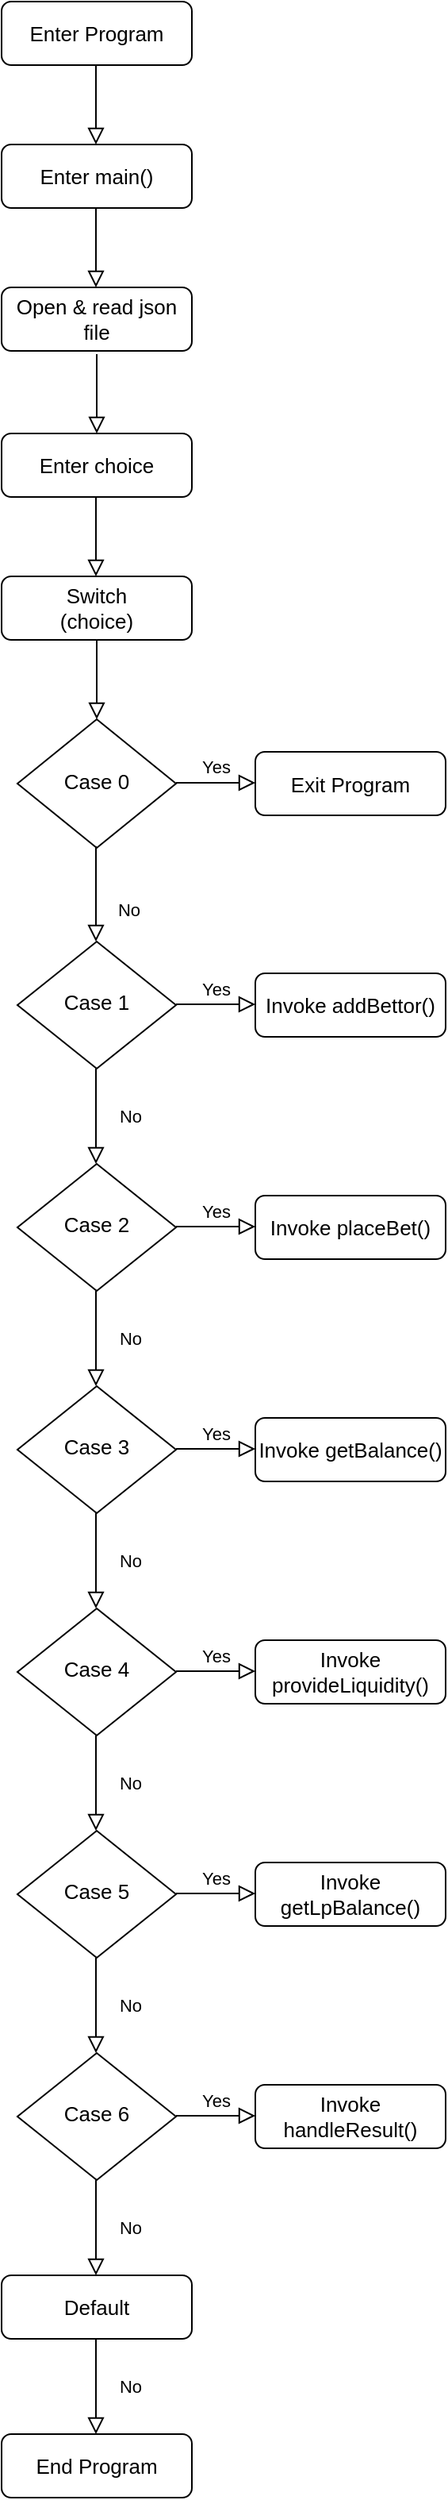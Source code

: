 <mxfile version="14.8.2" type="github">
  <diagram id="C5RBs43oDa-KdzZeNtuy" name="Page-1">
    <mxGraphModel dx="803" dy="2803" grid="1" gridSize="10" guides="1" tooltips="1" connect="1" arrows="1" fold="1" page="1" pageScale="1" pageWidth="827" pageHeight="1169" math="0" shadow="0">
      <root>
        <mxCell id="WIyWlLk6GJQsqaUBKTNV-0" />
        <mxCell id="WIyWlLk6GJQsqaUBKTNV-1" parent="WIyWlLk6GJQsqaUBKTNV-0" />
        <mxCell id="WIyWlLk6GJQsqaUBKTNV-2" value="" style="rounded=0;html=1;jettySize=auto;orthogonalLoop=1;fontSize=11;endArrow=block;endFill=0;endSize=8;strokeWidth=1;shadow=0;labelBackgroundColor=none;edgeStyle=orthogonalEdgeStyle;" parent="WIyWlLk6GJQsqaUBKTNV-1" source="WIyWlLk6GJQsqaUBKTNV-3" target="WIyWlLk6GJQsqaUBKTNV-6" edge="1">
          <mxGeometry relative="1" as="geometry" />
        </mxCell>
        <mxCell id="WIyWlLk6GJQsqaUBKTNV-3" value="&lt;font style=&quot;font-size: 13px&quot;&gt;Switch&lt;br&gt;(choice)&lt;/font&gt;" style="rounded=1;whiteSpace=wrap;html=1;fontSize=12;glass=0;strokeWidth=1;shadow=0;" parent="WIyWlLk6GJQsqaUBKTNV-1" vertex="1">
          <mxGeometry x="160" y="-1830" width="120" height="40" as="geometry" />
        </mxCell>
        <mxCell id="WIyWlLk6GJQsqaUBKTNV-6" value="&lt;font style=&quot;font-size: 13px&quot;&gt;Case 0&lt;/font&gt;" style="rhombus;whiteSpace=wrap;html=1;shadow=0;fontFamily=Helvetica;fontSize=12;align=center;strokeWidth=1;spacing=6;spacingTop=-4;" parent="WIyWlLk6GJQsqaUBKTNV-1" vertex="1">
          <mxGeometry x="170" y="-1740" width="100" height="81" as="geometry" />
        </mxCell>
        <mxCell id="WIyWlLk6GJQsqaUBKTNV-7" value="&lt;font style=&quot;font-size: 13px&quot;&gt;Exit Program&lt;/font&gt;" style="rounded=1;whiteSpace=wrap;html=1;fontSize=12;glass=0;strokeWidth=1;shadow=0;" parent="WIyWlLk6GJQsqaUBKTNV-1" vertex="1">
          <mxGeometry x="320" y="-1719.5" width="120" height="40" as="geometry" />
        </mxCell>
        <mxCell id="WIyWlLk6GJQsqaUBKTNV-10" value="&lt;font style=&quot;font-size: 13px&quot;&gt;Case 1&lt;/font&gt;" style="rhombus;whiteSpace=wrap;html=1;shadow=0;fontFamily=Helvetica;fontSize=12;align=center;strokeWidth=1;spacing=6;spacingTop=-4;" parent="WIyWlLk6GJQsqaUBKTNV-1" vertex="1">
          <mxGeometry x="170" y="-1600" width="100" height="80" as="geometry" />
        </mxCell>
        <mxCell id="WIyWlLk6GJQsqaUBKTNV-11" value="&lt;span style=&quot;font-size: 13px&quot;&gt;Default&lt;/span&gt;" style="rounded=1;whiteSpace=wrap;html=1;fontSize=12;glass=0;strokeWidth=1;shadow=0;" parent="WIyWlLk6GJQsqaUBKTNV-1" vertex="1">
          <mxGeometry x="160" y="-760" width="120" height="40" as="geometry" />
        </mxCell>
        <mxCell id="WIyWlLk6GJQsqaUBKTNV-12" value="&lt;font style=&quot;font-size: 13px&quot;&gt;Invoke addBettor()&lt;/font&gt;" style="rounded=1;whiteSpace=wrap;html=1;fontSize=12;glass=0;strokeWidth=1;shadow=0;" parent="WIyWlLk6GJQsqaUBKTNV-1" vertex="1">
          <mxGeometry x="320" y="-1580" width="120" height="40" as="geometry" />
        </mxCell>
        <mxCell id="14BzKTtDmi_PYct_4-pI-0" value="&lt;font style=&quot;font-size: 13px&quot;&gt;Enter choice&lt;/font&gt;" style="rounded=1;whiteSpace=wrap;html=1;fontSize=12;glass=0;strokeWidth=1;shadow=0;" vertex="1" parent="WIyWlLk6GJQsqaUBKTNV-1">
          <mxGeometry x="160" y="-1920" width="120" height="40" as="geometry" />
        </mxCell>
        <mxCell id="14BzKTtDmi_PYct_4-pI-3" value="&lt;font style=&quot;font-size: 13px&quot;&gt;Enter Program&lt;/font&gt;" style="rounded=1;whiteSpace=wrap;html=1;fontSize=12;glass=0;strokeWidth=1;shadow=0;" vertex="1" parent="WIyWlLk6GJQsqaUBKTNV-1">
          <mxGeometry x="160" y="-2192" width="120" height="40" as="geometry" />
        </mxCell>
        <mxCell id="14BzKTtDmi_PYct_4-pI-6" value="" style="rounded=0;html=1;jettySize=auto;orthogonalLoop=1;fontSize=11;endArrow=block;endFill=0;endSize=8;strokeWidth=1;shadow=0;labelBackgroundColor=none;edgeStyle=orthogonalEdgeStyle;" edge="1" parent="WIyWlLk6GJQsqaUBKTNV-1">
          <mxGeometry relative="1" as="geometry">
            <mxPoint x="219.5" y="-1880" as="sourcePoint" />
            <mxPoint x="219.5" y="-1830" as="targetPoint" />
          </mxGeometry>
        </mxCell>
        <mxCell id="14BzKTtDmi_PYct_4-pI-8" value="&lt;font style=&quot;font-size: 13px&quot;&gt;Case 2&lt;/font&gt;" style="rhombus;whiteSpace=wrap;html=1;shadow=0;fontFamily=Helvetica;fontSize=12;align=center;strokeWidth=1;spacing=6;spacingTop=-4;" vertex="1" parent="WIyWlLk6GJQsqaUBKTNV-1">
          <mxGeometry x="170" y="-1460" width="100" height="80" as="geometry" />
        </mxCell>
        <mxCell id="14BzKTtDmi_PYct_4-pI-9" value="&lt;font style=&quot;font-size: 13px&quot;&gt;Case 3&lt;/font&gt;" style="rhombus;whiteSpace=wrap;html=1;shadow=0;fontFamily=Helvetica;fontSize=12;align=center;strokeWidth=1;spacing=6;spacingTop=-4;" vertex="1" parent="WIyWlLk6GJQsqaUBKTNV-1">
          <mxGeometry x="170" y="-1320" width="100" height="80" as="geometry" />
        </mxCell>
        <mxCell id="14BzKTtDmi_PYct_4-pI-11" value="&lt;font style=&quot;font-size: 13px&quot;&gt;Case 4&lt;/font&gt;" style="rhombus;whiteSpace=wrap;html=1;shadow=0;fontFamily=Helvetica;fontSize=12;align=center;strokeWidth=1;spacing=6;spacingTop=-4;" vertex="1" parent="WIyWlLk6GJQsqaUBKTNV-1">
          <mxGeometry x="170" y="-1180" width="100" height="80" as="geometry" />
        </mxCell>
        <mxCell id="14BzKTtDmi_PYct_4-pI-12" value="&lt;font style=&quot;font-size: 13px&quot;&gt;Case 5&lt;/font&gt;" style="rhombus;whiteSpace=wrap;html=1;shadow=0;fontFamily=Helvetica;fontSize=12;align=center;strokeWidth=1;spacing=6;spacingTop=-4;" vertex="1" parent="WIyWlLk6GJQsqaUBKTNV-1">
          <mxGeometry x="170" y="-1040" width="100" height="80" as="geometry" />
        </mxCell>
        <mxCell id="14BzKTtDmi_PYct_4-pI-27" value="Yes" style="edgeStyle=orthogonalEdgeStyle;rounded=0;html=1;jettySize=auto;orthogonalLoop=1;fontSize=11;endArrow=block;endFill=0;endSize=8;strokeWidth=1;shadow=0;labelBackgroundColor=none;" edge="1" parent="WIyWlLk6GJQsqaUBKTNV-1">
          <mxGeometry y="10" relative="1" as="geometry">
            <mxPoint as="offset" />
            <mxPoint x="270" y="-1700" as="sourcePoint" />
            <mxPoint x="320" y="-1700" as="targetPoint" />
          </mxGeometry>
        </mxCell>
        <mxCell id="14BzKTtDmi_PYct_4-pI-31" value="Yes" style="edgeStyle=orthogonalEdgeStyle;rounded=0;html=1;jettySize=auto;orthogonalLoop=1;fontSize=11;endArrow=block;endFill=0;endSize=8;strokeWidth=1;shadow=0;labelBackgroundColor=none;" edge="1" parent="WIyWlLk6GJQsqaUBKTNV-1">
          <mxGeometry y="10" relative="1" as="geometry">
            <mxPoint as="offset" />
            <mxPoint x="270" y="-1560.5" as="sourcePoint" />
            <mxPoint x="320" y="-1560.5" as="targetPoint" />
          </mxGeometry>
        </mxCell>
        <mxCell id="14BzKTtDmi_PYct_4-pI-33" value="No" style="rounded=0;html=1;jettySize=auto;orthogonalLoop=1;fontSize=11;endArrow=block;endFill=0;endSize=8;strokeWidth=1;shadow=0;labelBackgroundColor=none;edgeStyle=orthogonalEdgeStyle;" edge="1" parent="WIyWlLk6GJQsqaUBKTNV-1">
          <mxGeometry x="0.333" y="20" relative="1" as="geometry">
            <mxPoint as="offset" />
            <mxPoint x="219.5" y="-1660" as="sourcePoint" />
            <mxPoint x="219.5" y="-1600" as="targetPoint" />
          </mxGeometry>
        </mxCell>
        <mxCell id="14BzKTtDmi_PYct_4-pI-34" value="No" style="rounded=0;html=1;jettySize=auto;orthogonalLoop=1;fontSize=11;endArrow=block;endFill=0;endSize=8;strokeWidth=1;shadow=0;labelBackgroundColor=none;edgeStyle=orthogonalEdgeStyle;" edge="1" parent="WIyWlLk6GJQsqaUBKTNV-1">
          <mxGeometry y="21" relative="1" as="geometry">
            <mxPoint as="offset" />
            <mxPoint x="219.5" y="-960" as="sourcePoint" />
            <mxPoint x="219.5" y="-900" as="targetPoint" />
          </mxGeometry>
        </mxCell>
        <mxCell id="14BzKTtDmi_PYct_4-pI-36" value="No" style="rounded=0;html=1;jettySize=auto;orthogonalLoop=1;fontSize=11;endArrow=block;endFill=0;endSize=8;strokeWidth=1;shadow=0;labelBackgroundColor=none;edgeStyle=orthogonalEdgeStyle;" edge="1" parent="WIyWlLk6GJQsqaUBKTNV-1">
          <mxGeometry y="21" relative="1" as="geometry">
            <mxPoint as="offset" />
            <mxPoint x="219.5" y="-1100" as="sourcePoint" />
            <mxPoint x="219.5" y="-1040" as="targetPoint" />
            <Array as="points">
              <mxPoint x="220" y="-1060" />
              <mxPoint x="220" y="-1060" />
            </Array>
          </mxGeometry>
        </mxCell>
        <mxCell id="14BzKTtDmi_PYct_4-pI-41" value="No" style="rounded=0;html=1;jettySize=auto;orthogonalLoop=1;fontSize=11;endArrow=block;endFill=0;endSize=8;strokeWidth=1;shadow=0;labelBackgroundColor=none;edgeStyle=orthogonalEdgeStyle;" edge="1" parent="WIyWlLk6GJQsqaUBKTNV-1">
          <mxGeometry y="21" relative="1" as="geometry">
            <mxPoint as="offset" />
            <mxPoint x="219.5" y="-1520" as="sourcePoint" />
            <mxPoint x="219.5" y="-1460" as="targetPoint" />
          </mxGeometry>
        </mxCell>
        <mxCell id="14BzKTtDmi_PYct_4-pI-42" value="No" style="rounded=0;html=1;jettySize=auto;orthogonalLoop=1;fontSize=11;endArrow=block;endFill=0;endSize=8;strokeWidth=1;shadow=0;labelBackgroundColor=none;edgeStyle=orthogonalEdgeStyle;" edge="1" parent="WIyWlLk6GJQsqaUBKTNV-1">
          <mxGeometry y="21" relative="1" as="geometry">
            <mxPoint as="offset" />
            <mxPoint x="219.5" y="-1380" as="sourcePoint" />
            <mxPoint x="219.5" y="-1320" as="targetPoint" />
          </mxGeometry>
        </mxCell>
        <mxCell id="14BzKTtDmi_PYct_4-pI-43" value="No" style="rounded=0;html=1;jettySize=auto;orthogonalLoop=1;fontSize=11;endArrow=block;endFill=0;endSize=8;strokeWidth=1;shadow=0;labelBackgroundColor=none;edgeStyle=orthogonalEdgeStyle;" edge="1" parent="WIyWlLk6GJQsqaUBKTNV-1">
          <mxGeometry y="21" relative="1" as="geometry">
            <mxPoint as="offset" />
            <mxPoint x="219.5" y="-1240" as="sourcePoint" />
            <mxPoint x="219.5" y="-1180" as="targetPoint" />
          </mxGeometry>
        </mxCell>
        <mxCell id="14BzKTtDmi_PYct_4-pI-44" value="No" style="rounded=0;html=1;jettySize=auto;orthogonalLoop=1;fontSize=11;endArrow=block;endFill=0;endSize=8;strokeWidth=1;shadow=0;labelBackgroundColor=none;edgeStyle=orthogonalEdgeStyle;" edge="1" parent="WIyWlLk6GJQsqaUBKTNV-1">
          <mxGeometry y="21" relative="1" as="geometry">
            <mxPoint as="offset" />
            <mxPoint x="219.5" y="-820" as="sourcePoint" />
            <mxPoint x="219.5" y="-760" as="targetPoint" />
          </mxGeometry>
        </mxCell>
        <mxCell id="14BzKTtDmi_PYct_4-pI-45" value="&lt;font style=&quot;font-size: 13px&quot;&gt;Case 6&lt;/font&gt;" style="rhombus;whiteSpace=wrap;html=1;shadow=0;fontFamily=Helvetica;fontSize=12;align=center;strokeWidth=1;spacing=6;spacingTop=-4;" vertex="1" parent="WIyWlLk6GJQsqaUBKTNV-1">
          <mxGeometry x="170" y="-900" width="100" height="80" as="geometry" />
        </mxCell>
        <mxCell id="14BzKTtDmi_PYct_4-pI-46" value="" style="rounded=0;html=1;jettySize=auto;orthogonalLoop=1;fontSize=11;endArrow=block;endFill=0;endSize=8;strokeWidth=1;shadow=0;labelBackgroundColor=none;edgeStyle=orthogonalEdgeStyle;" edge="1" parent="WIyWlLk6GJQsqaUBKTNV-1">
          <mxGeometry relative="1" as="geometry">
            <mxPoint x="219.5" y="-2152" as="sourcePoint" />
            <mxPoint x="219.5" y="-2102" as="targetPoint" />
          </mxGeometry>
        </mxCell>
        <mxCell id="14BzKTtDmi_PYct_4-pI-47" value="&lt;font style=&quot;font-size: 13px&quot;&gt;Enter main()&lt;/font&gt;" style="rounded=1;whiteSpace=wrap;html=1;fontSize=12;glass=0;strokeWidth=1;shadow=0;" vertex="1" parent="WIyWlLk6GJQsqaUBKTNV-1">
          <mxGeometry x="160" y="-2102" width="120" height="40" as="geometry" />
        </mxCell>
        <mxCell id="14BzKTtDmi_PYct_4-pI-48" value="" style="rounded=0;html=1;jettySize=auto;orthogonalLoop=1;fontSize=11;endArrow=block;endFill=0;endSize=8;strokeWidth=1;shadow=0;labelBackgroundColor=none;edgeStyle=orthogonalEdgeStyle;" edge="1" parent="WIyWlLk6GJQsqaUBKTNV-1">
          <mxGeometry relative="1" as="geometry">
            <mxPoint x="219.5" y="-2062" as="sourcePoint" />
            <mxPoint x="219.5" y="-2012" as="targetPoint" />
          </mxGeometry>
        </mxCell>
        <mxCell id="14BzKTtDmi_PYct_4-pI-49" value="&lt;font style=&quot;font-size: 13px&quot;&gt;Open &amp;amp; read json file&lt;/font&gt;" style="rounded=1;whiteSpace=wrap;html=1;fontSize=12;glass=0;strokeWidth=1;shadow=0;" vertex="1" parent="WIyWlLk6GJQsqaUBKTNV-1">
          <mxGeometry x="160" y="-2012" width="120" height="40" as="geometry" />
        </mxCell>
        <mxCell id="14BzKTtDmi_PYct_4-pI-50" value="" style="rounded=0;html=1;jettySize=auto;orthogonalLoop=1;fontSize=11;endArrow=block;endFill=0;endSize=8;strokeWidth=1;shadow=0;labelBackgroundColor=none;edgeStyle=orthogonalEdgeStyle;" edge="1" parent="WIyWlLk6GJQsqaUBKTNV-1">
          <mxGeometry relative="1" as="geometry">
            <mxPoint x="220" y="-1970" as="sourcePoint" />
            <mxPoint x="220" y="-1920" as="targetPoint" />
          </mxGeometry>
        </mxCell>
        <mxCell id="14BzKTtDmi_PYct_4-pI-51" value="Yes" style="edgeStyle=orthogonalEdgeStyle;rounded=0;html=1;jettySize=auto;orthogonalLoop=1;fontSize=11;endArrow=block;endFill=0;endSize=8;strokeWidth=1;shadow=0;labelBackgroundColor=none;" edge="1" parent="WIyWlLk6GJQsqaUBKTNV-1">
          <mxGeometry y="10" relative="1" as="geometry">
            <mxPoint as="offset" />
            <mxPoint x="270" y="-1420.5" as="sourcePoint" />
            <mxPoint x="320" y="-1420.5" as="targetPoint" />
          </mxGeometry>
        </mxCell>
        <mxCell id="14BzKTtDmi_PYct_4-pI-52" value="Yes" style="edgeStyle=orthogonalEdgeStyle;rounded=0;html=1;jettySize=auto;orthogonalLoop=1;fontSize=11;endArrow=block;endFill=0;endSize=8;strokeWidth=1;shadow=0;labelBackgroundColor=none;" edge="1" parent="WIyWlLk6GJQsqaUBKTNV-1">
          <mxGeometry y="10" relative="1" as="geometry">
            <mxPoint as="offset" />
            <mxPoint x="270" y="-1280.5" as="sourcePoint" />
            <mxPoint x="320" y="-1280.5" as="targetPoint" />
          </mxGeometry>
        </mxCell>
        <mxCell id="14BzKTtDmi_PYct_4-pI-53" value="Yes" style="edgeStyle=orthogonalEdgeStyle;rounded=0;html=1;jettySize=auto;orthogonalLoop=1;fontSize=11;endArrow=block;endFill=0;endSize=8;strokeWidth=1;shadow=0;labelBackgroundColor=none;" edge="1" parent="WIyWlLk6GJQsqaUBKTNV-1">
          <mxGeometry y="10" relative="1" as="geometry">
            <mxPoint as="offset" />
            <mxPoint x="270" y="-1140.5" as="sourcePoint" />
            <mxPoint x="320" y="-1140.5" as="targetPoint" />
          </mxGeometry>
        </mxCell>
        <mxCell id="14BzKTtDmi_PYct_4-pI-54" value="Yes" style="edgeStyle=orthogonalEdgeStyle;rounded=0;html=1;jettySize=auto;orthogonalLoop=1;fontSize=11;endArrow=block;endFill=0;endSize=8;strokeWidth=1;shadow=0;labelBackgroundColor=none;" edge="1" parent="WIyWlLk6GJQsqaUBKTNV-1">
          <mxGeometry y="10" relative="1" as="geometry">
            <mxPoint as="offset" />
            <mxPoint x="270" y="-1000.5" as="sourcePoint" />
            <mxPoint x="320" y="-1000.5" as="targetPoint" />
          </mxGeometry>
        </mxCell>
        <mxCell id="14BzKTtDmi_PYct_4-pI-55" value="Yes" style="edgeStyle=orthogonalEdgeStyle;rounded=0;html=1;jettySize=auto;orthogonalLoop=1;fontSize=11;endArrow=block;endFill=0;endSize=8;strokeWidth=1;shadow=0;labelBackgroundColor=none;" edge="1" parent="WIyWlLk6GJQsqaUBKTNV-1">
          <mxGeometry y="10" relative="1" as="geometry">
            <mxPoint as="offset" />
            <mxPoint x="270" y="-860.5" as="sourcePoint" />
            <mxPoint x="320" y="-860.5" as="targetPoint" />
          </mxGeometry>
        </mxCell>
        <mxCell id="14BzKTtDmi_PYct_4-pI-56" value="&lt;font style=&quot;font-size: 13px&quot;&gt;Invoke handleResult()&lt;/font&gt;" style="rounded=1;whiteSpace=wrap;html=1;fontSize=12;glass=0;strokeWidth=1;shadow=0;" vertex="1" parent="WIyWlLk6GJQsqaUBKTNV-1">
          <mxGeometry x="320" y="-880" width="120" height="40" as="geometry" />
        </mxCell>
        <mxCell id="14BzKTtDmi_PYct_4-pI-57" value="&lt;font style=&quot;font-size: 13px&quot;&gt;Invoke getLpBalance()&lt;/font&gt;" style="rounded=1;whiteSpace=wrap;html=1;fontSize=12;glass=0;strokeWidth=1;shadow=0;" vertex="1" parent="WIyWlLk6GJQsqaUBKTNV-1">
          <mxGeometry x="320" y="-1020" width="120" height="40" as="geometry" />
        </mxCell>
        <mxCell id="14BzKTtDmi_PYct_4-pI-58" value="&lt;font style=&quot;font-size: 13px&quot;&gt;Invoke provideLiquidity()&lt;/font&gt;" style="rounded=1;whiteSpace=wrap;html=1;fontSize=12;glass=0;strokeWidth=1;shadow=0;" vertex="1" parent="WIyWlLk6GJQsqaUBKTNV-1">
          <mxGeometry x="320" y="-1160" width="120" height="40" as="geometry" />
        </mxCell>
        <mxCell id="14BzKTtDmi_PYct_4-pI-59" value="&lt;font style=&quot;font-size: 13px&quot;&gt;Invoke getBalance()&lt;/font&gt;" style="rounded=1;whiteSpace=wrap;html=1;fontSize=12;glass=0;strokeWidth=1;shadow=0;" vertex="1" parent="WIyWlLk6GJQsqaUBKTNV-1">
          <mxGeometry x="320" y="-1300" width="120" height="40" as="geometry" />
        </mxCell>
        <mxCell id="14BzKTtDmi_PYct_4-pI-60" value="&lt;font style=&quot;font-size: 13px&quot;&gt;Invoke placeBet()&lt;/font&gt;" style="rounded=1;whiteSpace=wrap;html=1;fontSize=12;glass=0;strokeWidth=1;shadow=0;" vertex="1" parent="WIyWlLk6GJQsqaUBKTNV-1">
          <mxGeometry x="320" y="-1440" width="120" height="40" as="geometry" />
        </mxCell>
        <mxCell id="14BzKTtDmi_PYct_4-pI-61" value="&lt;font style=&quot;font-size: 13px&quot;&gt;End Program&lt;/font&gt;" style="rounded=1;whiteSpace=wrap;html=1;fontSize=12;glass=0;strokeWidth=1;shadow=0;" vertex="1" parent="WIyWlLk6GJQsqaUBKTNV-1">
          <mxGeometry x="160" y="-660" width="120" height="40" as="geometry" />
        </mxCell>
        <mxCell id="14BzKTtDmi_PYct_4-pI-62" value="No" style="rounded=0;html=1;jettySize=auto;orthogonalLoop=1;fontSize=11;endArrow=block;endFill=0;endSize=8;strokeWidth=1;shadow=0;labelBackgroundColor=none;edgeStyle=orthogonalEdgeStyle;" edge="1" parent="WIyWlLk6GJQsqaUBKTNV-1">
          <mxGeometry y="21" relative="1" as="geometry">
            <mxPoint as="offset" />
            <mxPoint x="219.5" y="-720" as="sourcePoint" />
            <mxPoint x="219.5" y="-660" as="targetPoint" />
          </mxGeometry>
        </mxCell>
      </root>
    </mxGraphModel>
  </diagram>
</mxfile>
